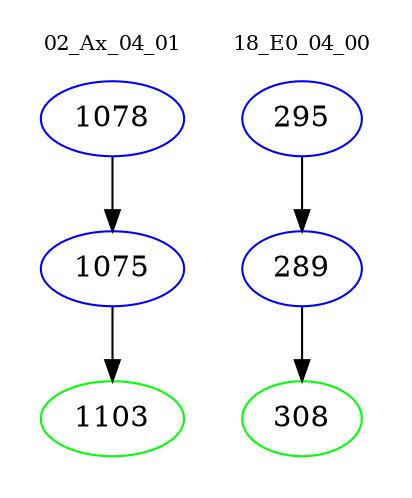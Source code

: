 digraph{
subgraph cluster_0 {
color = white
label = "02_Ax_04_01";
fontsize=10;
T0_1078 [label="1078", color="blue"]
T0_1078 -> T0_1075 [color="black"]
T0_1075 [label="1075", color="blue"]
T0_1075 -> T0_1103 [color="black"]
T0_1103 [label="1103", color="green"]
}
subgraph cluster_1 {
color = white
label = "18_E0_04_00";
fontsize=10;
T1_295 [label="295", color="blue"]
T1_295 -> T1_289 [color="black"]
T1_289 [label="289", color="blue"]
T1_289 -> T1_308 [color="black"]
T1_308 [label="308", color="green"]
}
}
